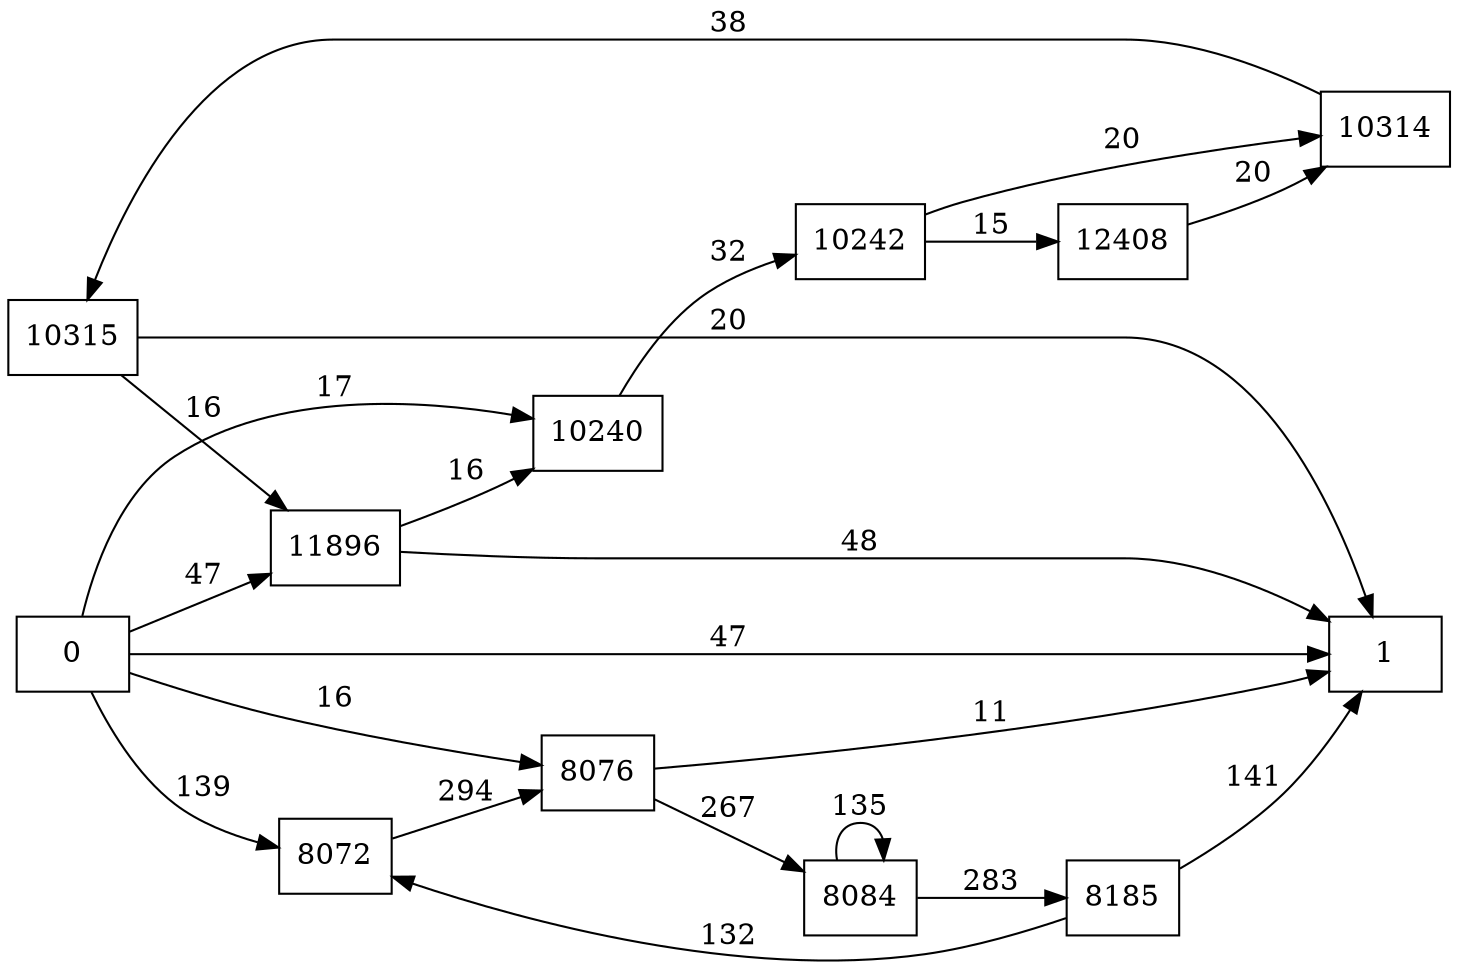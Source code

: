 digraph {
	graph [rankdir=LR]
	node [shape=rectangle]
	8072 -> 8076 [label=294]
	8076 -> 8084 [label=267]
	8076 -> 1 [label=11]
	8084 -> 8084 [label=135]
	8084 -> 8185 [label=283]
	8185 -> 8072 [label=132]
	8185 -> 1 [label=141]
	10240 -> 10242 [label=32]
	10242 -> 10314 [label=20]
	10242 -> 12408 [label=15]
	10314 -> 10315 [label=38]
	10315 -> 11896 [label=16]
	10315 -> 1 [label=20]
	11896 -> 10240 [label=16]
	11896 -> 1 [label=48]
	12408 -> 10314 [label=20]
	0 -> 1 [label=47]
	0 -> 8072 [label=139]
	0 -> 10240 [label=17]
	0 -> 11896 [label=47]
	0 -> 8076 [label=16]
}
